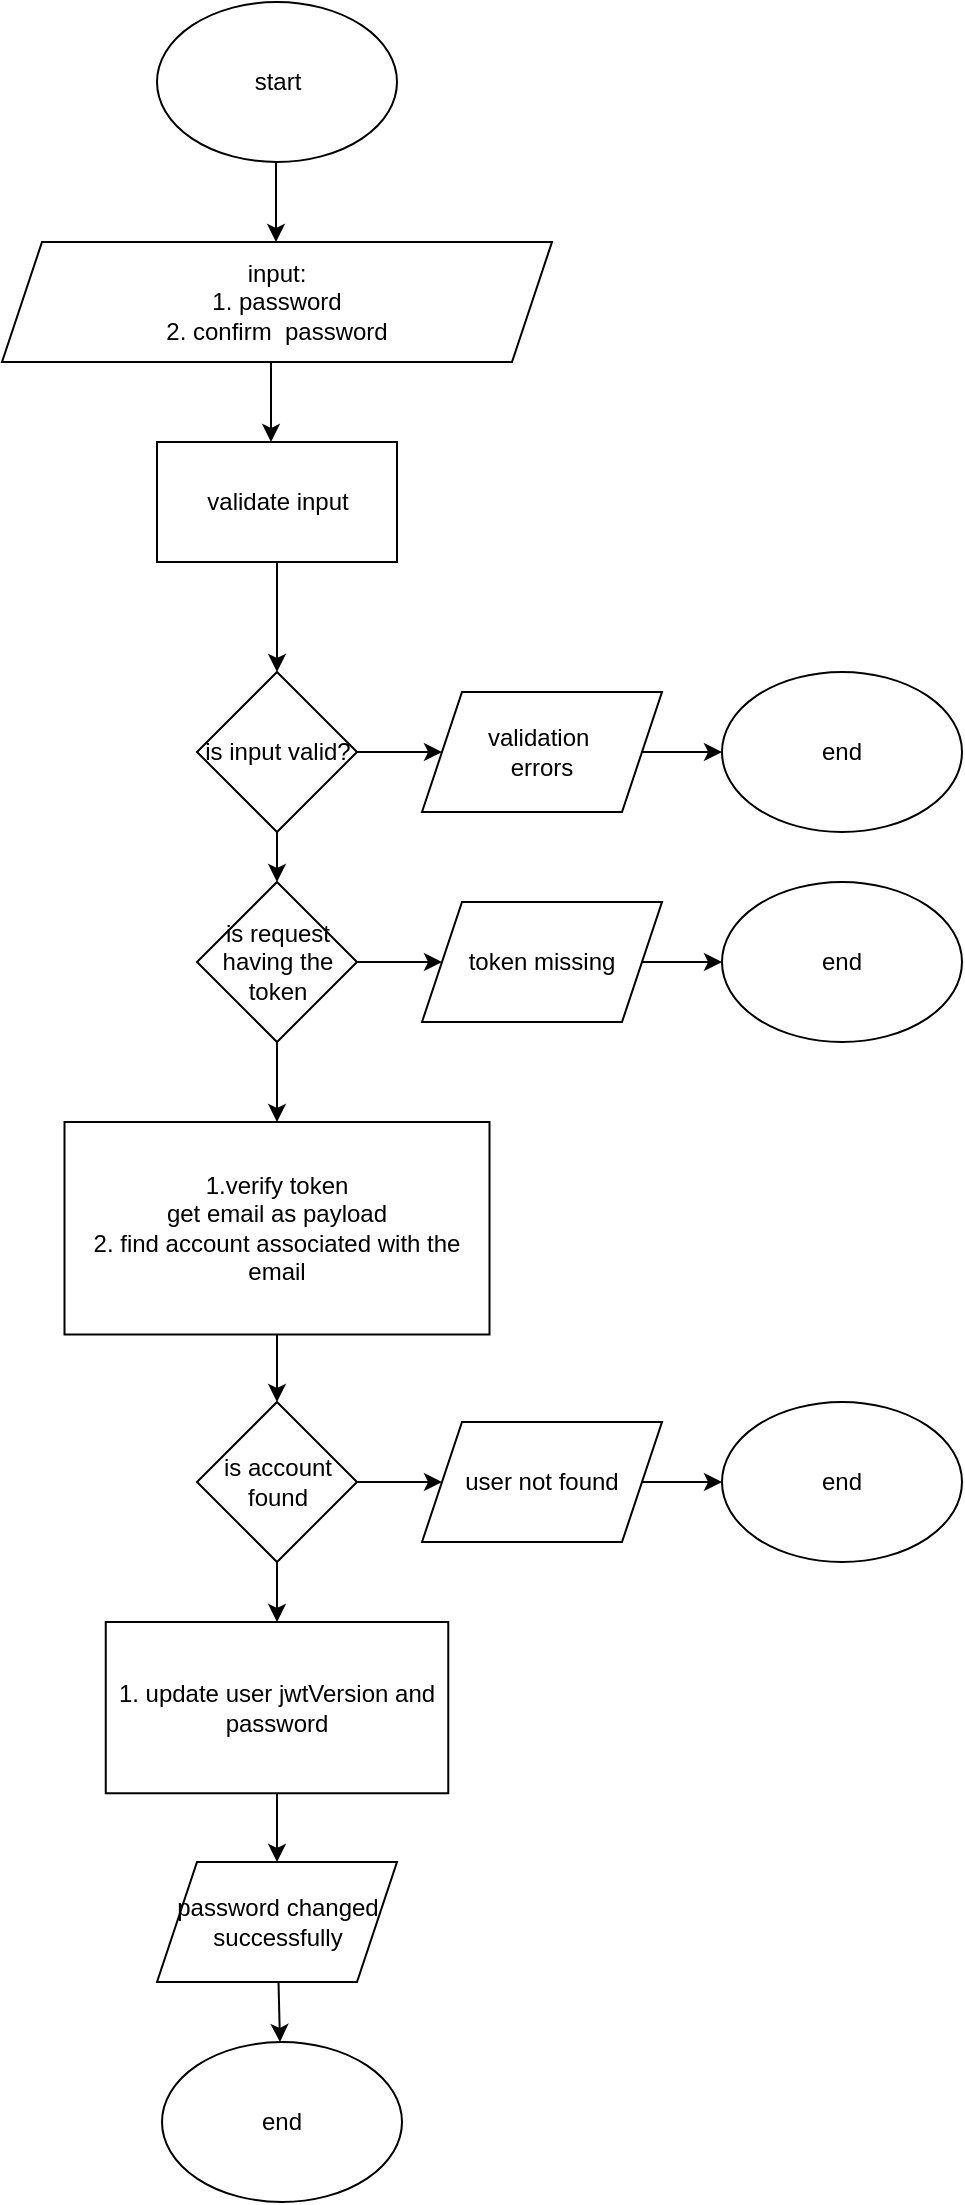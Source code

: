 <mxfile>
    <diagram id="Lj45-5IqH9gVYiBX1oR7" name="Page-1">
        <mxGraphModel dx="566" dy="942" grid="1" gridSize="10" guides="1" tooltips="1" connect="1" arrows="1" fold="1" page="1" pageScale="1" pageWidth="850" pageHeight="1100" math="0" shadow="0">
            <root>
                <mxCell id="0"/>
                <mxCell id="1" parent="0"/>
                <mxCell id="3" value="input:&lt;div&gt;1. password&lt;/div&gt;&lt;div&gt;2. confirm&amp;nbsp; password&lt;/div&gt;" style="shape=parallelogram;perimeter=parallelogramPerimeter;whiteSpace=wrap;html=1;fixedSize=1;" parent="1" vertex="1">
                    <mxGeometry x="20" y="120" width="275" height="60" as="geometry"/>
                </mxCell>
                <mxCell id="11" value="" style="endArrow=classic;html=1;" parent="1" edge="1">
                    <mxGeometry width="50" height="50" relative="1" as="geometry">
                        <mxPoint x="157" y="80" as="sourcePoint"/>
                        <mxPoint x="157" y="120" as="targetPoint"/>
                    </mxGeometry>
                </mxCell>
                <mxCell id="12" value="" style="endArrow=classic;html=1;" parent="1" edge="1">
                    <mxGeometry width="50" height="50" relative="1" as="geometry">
                        <mxPoint x="154.5" y="180" as="sourcePoint"/>
                        <mxPoint x="154.5" y="220" as="targetPoint"/>
                    </mxGeometry>
                </mxCell>
                <mxCell id="32" value="" style="edgeStyle=none;html=1;" edge="1" parent="1" source="19" target="23">
                    <mxGeometry relative="1" as="geometry"/>
                </mxCell>
                <mxCell id="19" value="validate input" style="rounded=0;whiteSpace=wrap;html=1;" vertex="1" parent="1">
                    <mxGeometry x="97.5" y="220" width="120" height="60" as="geometry"/>
                </mxCell>
                <mxCell id="31" value="" style="edgeStyle=none;html=1;" edge="1" parent="1" source="20" target="21">
                    <mxGeometry relative="1" as="geometry"/>
                </mxCell>
                <mxCell id="20" value="validation&amp;nbsp;&lt;div&gt;errors&lt;/div&gt;" style="shape=parallelogram;perimeter=parallelogramPerimeter;whiteSpace=wrap;html=1;fixedSize=1;" vertex="1" parent="1">
                    <mxGeometry x="230" y="345" width="120" height="60" as="geometry"/>
                </mxCell>
                <mxCell id="21" value="end" style="ellipse;whiteSpace=wrap;html=1;" vertex="1" parent="1">
                    <mxGeometry x="380" y="335" width="120" height="80" as="geometry"/>
                </mxCell>
                <mxCell id="22" value="start" style="ellipse;whiteSpace=wrap;html=1;" vertex="1" parent="1">
                    <mxGeometry x="97.5" width="120" height="80" as="geometry"/>
                </mxCell>
                <mxCell id="29" value="" style="edgeStyle=none;html=1;" edge="1" parent="1" source="23" target="24">
                    <mxGeometry relative="1" as="geometry"/>
                </mxCell>
                <mxCell id="30" value="" style="edgeStyle=none;html=1;" edge="1" parent="1" source="23" target="20">
                    <mxGeometry relative="1" as="geometry"/>
                </mxCell>
                <mxCell id="23" value="is input valid?" style="rhombus;whiteSpace=wrap;html=1;" vertex="1" parent="1">
                    <mxGeometry x="117.5" y="335" width="80" height="80" as="geometry"/>
                </mxCell>
                <mxCell id="28" value="" style="edgeStyle=none;html=1;" edge="1" parent="1" source="24" target="25">
                    <mxGeometry relative="1" as="geometry"/>
                </mxCell>
                <mxCell id="38" value="" style="edgeStyle=none;html=1;" edge="1" parent="1" source="24" target="33">
                    <mxGeometry relative="1" as="geometry"/>
                </mxCell>
                <mxCell id="24" value="is request having the token" style="rhombus;whiteSpace=wrap;html=1;" vertex="1" parent="1">
                    <mxGeometry x="117.5" y="440" width="80" height="80" as="geometry"/>
                </mxCell>
                <mxCell id="27" value="" style="edgeStyle=none;html=1;" edge="1" parent="1" source="25" target="26">
                    <mxGeometry relative="1" as="geometry"/>
                </mxCell>
                <mxCell id="25" value="token missing" style="shape=parallelogram;perimeter=parallelogramPerimeter;whiteSpace=wrap;html=1;fixedSize=1;" vertex="1" parent="1">
                    <mxGeometry x="230" y="450" width="120" height="60" as="geometry"/>
                </mxCell>
                <mxCell id="26" value="end" style="ellipse;whiteSpace=wrap;html=1;" vertex="1" parent="1">
                    <mxGeometry x="380" y="440" width="120" height="80" as="geometry"/>
                </mxCell>
                <mxCell id="39" value="" style="edgeStyle=none;html=1;" edge="1" parent="1" source="33" target="35">
                    <mxGeometry relative="1" as="geometry"/>
                </mxCell>
                <mxCell id="33" value="1.verify token&lt;div&gt;get email as payload&lt;/div&gt;&lt;div&gt;2. find account associated with the email&lt;/div&gt;" style="rounded=0;whiteSpace=wrap;html=1;" vertex="1" parent="1">
                    <mxGeometry x="51.25" y="560" width="212.5" height="106.25" as="geometry"/>
                </mxCell>
                <mxCell id="40" value="" style="edgeStyle=none;html=1;" edge="1" parent="1" source="35" target="36">
                    <mxGeometry relative="1" as="geometry"/>
                </mxCell>
                <mxCell id="43" value="" style="edgeStyle=none;html=1;" edge="1" parent="1" source="35" target="42">
                    <mxGeometry relative="1" as="geometry"/>
                </mxCell>
                <mxCell id="35" value="is account found" style="rhombus;whiteSpace=wrap;html=1;" vertex="1" parent="1">
                    <mxGeometry x="117.5" y="700" width="80" height="80" as="geometry"/>
                </mxCell>
                <mxCell id="41" value="" style="edgeStyle=none;html=1;" edge="1" parent="1" source="36" target="37">
                    <mxGeometry relative="1" as="geometry"/>
                </mxCell>
                <mxCell id="36" value="user not found" style="shape=parallelogram;perimeter=parallelogramPerimeter;whiteSpace=wrap;html=1;fixedSize=1;" vertex="1" parent="1">
                    <mxGeometry x="230" y="710" width="120" height="60" as="geometry"/>
                </mxCell>
                <mxCell id="37" value="end" style="ellipse;whiteSpace=wrap;html=1;" vertex="1" parent="1">
                    <mxGeometry x="380" y="700" width="120" height="80" as="geometry"/>
                </mxCell>
                <mxCell id="45" value="" style="edgeStyle=none;html=1;" edge="1" parent="1" source="42" target="44">
                    <mxGeometry relative="1" as="geometry"/>
                </mxCell>
                <mxCell id="42" value="1. update user jwtVersion and password" style="rounded=0;whiteSpace=wrap;html=1;" vertex="1" parent="1">
                    <mxGeometry x="71.88" y="810" width="171.25" height="85.63" as="geometry"/>
                </mxCell>
                <mxCell id="47" value="" style="edgeStyle=none;html=1;" edge="1" parent="1" source="44" target="46">
                    <mxGeometry relative="1" as="geometry"/>
                </mxCell>
                <mxCell id="44" value="password changed successfully" style="shape=parallelogram;perimeter=parallelogramPerimeter;whiteSpace=wrap;html=1;fixedSize=1;" vertex="1" parent="1">
                    <mxGeometry x="97.5" y="930" width="120" height="60" as="geometry"/>
                </mxCell>
                <mxCell id="46" value="end" style="ellipse;whiteSpace=wrap;html=1;" vertex="1" parent="1">
                    <mxGeometry x="100" y="1020" width="120" height="80" as="geometry"/>
                </mxCell>
            </root>
        </mxGraphModel>
    </diagram>
</mxfile>